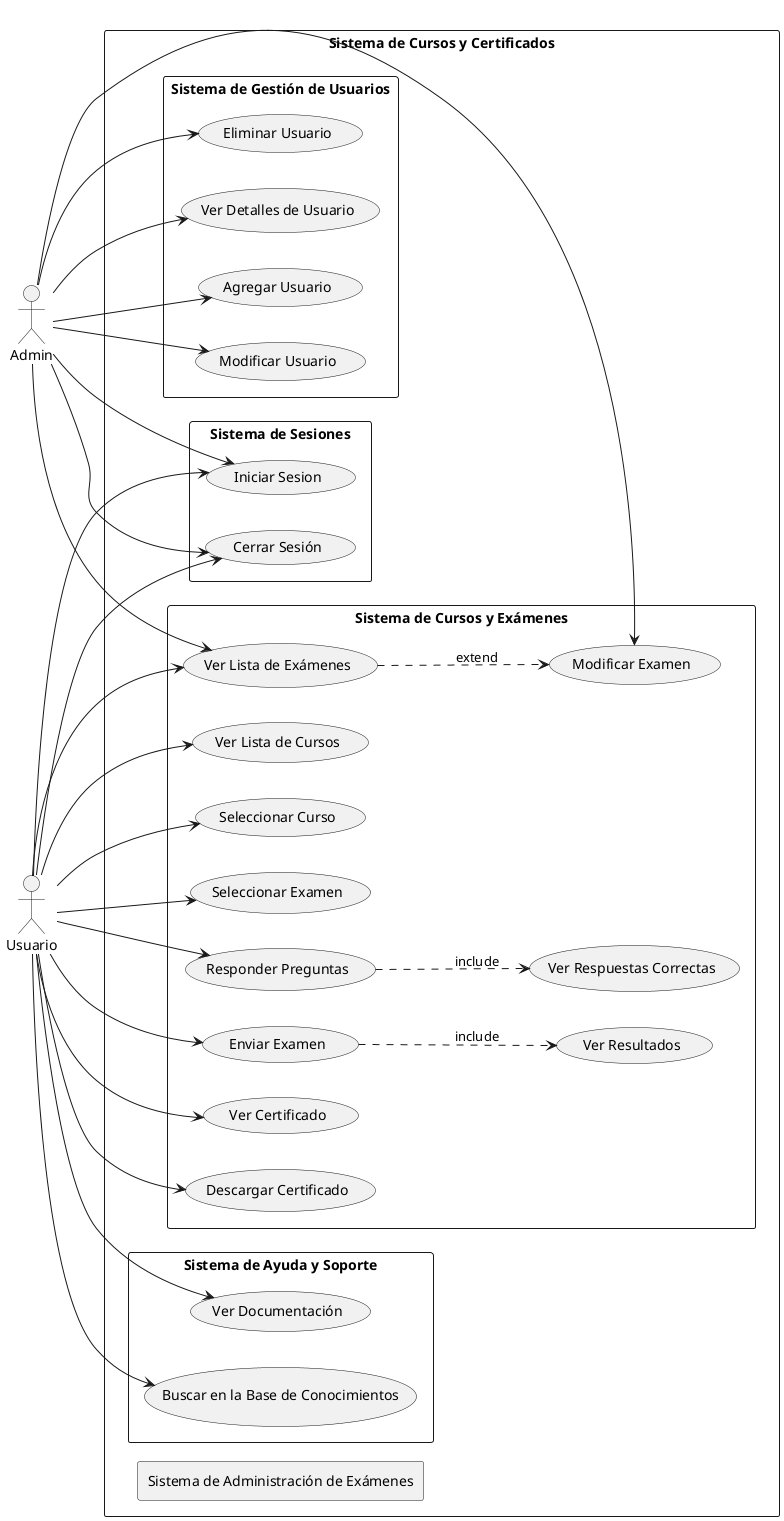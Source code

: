 @startuml
left to right direction

actor Admin as A
actor Usuario as U1

rectangle "Sistema de Cursos y Certificados" {
  
  rectangle "Sistema de Gestión de Usuarios" {
    A --> (Agregar Usuario)
    A --> (Modificar Usuario)
    A --> (Eliminar Usuario)
    A --> (Ver Detalles de Usuario)
  }
  
  rectangle "Sistema de Ayuda y Soporte" {
    U1 --> (Ver Documentación)
    U1 --> (Buscar en la Base de Conocimientos)
  }
  
  rectangle "Sistema de Cursos y Exámenes" {
    U1 --> (Ver Lista de Cursos)
    U1 --> (Seleccionar Curso)
    U1 --> (Ver Lista de Exámenes)
    U1 --> (Seleccionar Examen)
    U1 --> (Responder Preguntas)
    U1 --> (Enviar Examen)
    U1 --> (Ver Certificado)
    U1 --> (Descargar Certificado)
    
    (Responder Preguntas) ..> (Ver Respuestas Correctas) : include
    (Enviar Examen) ..> (Ver Resultados) : include
    (Ver Lista de Exámenes) ..> (Modificar Examen) : extend
  }
  
  rectangle "Sistema de Administración de Exámenes" {
    A --> (Ver Lista de Exámenes)
    A --> (Modificar Examen)
  }
  
  rectangle "Sistema de Sesiones" {
    U1 --> (Iniciar Sesion)
    U1 --> (Cerrar Sesión)
    A --> (Iniciar Sesion)
    A --> (Cerrar Sesión)

  }
}

@enduml
